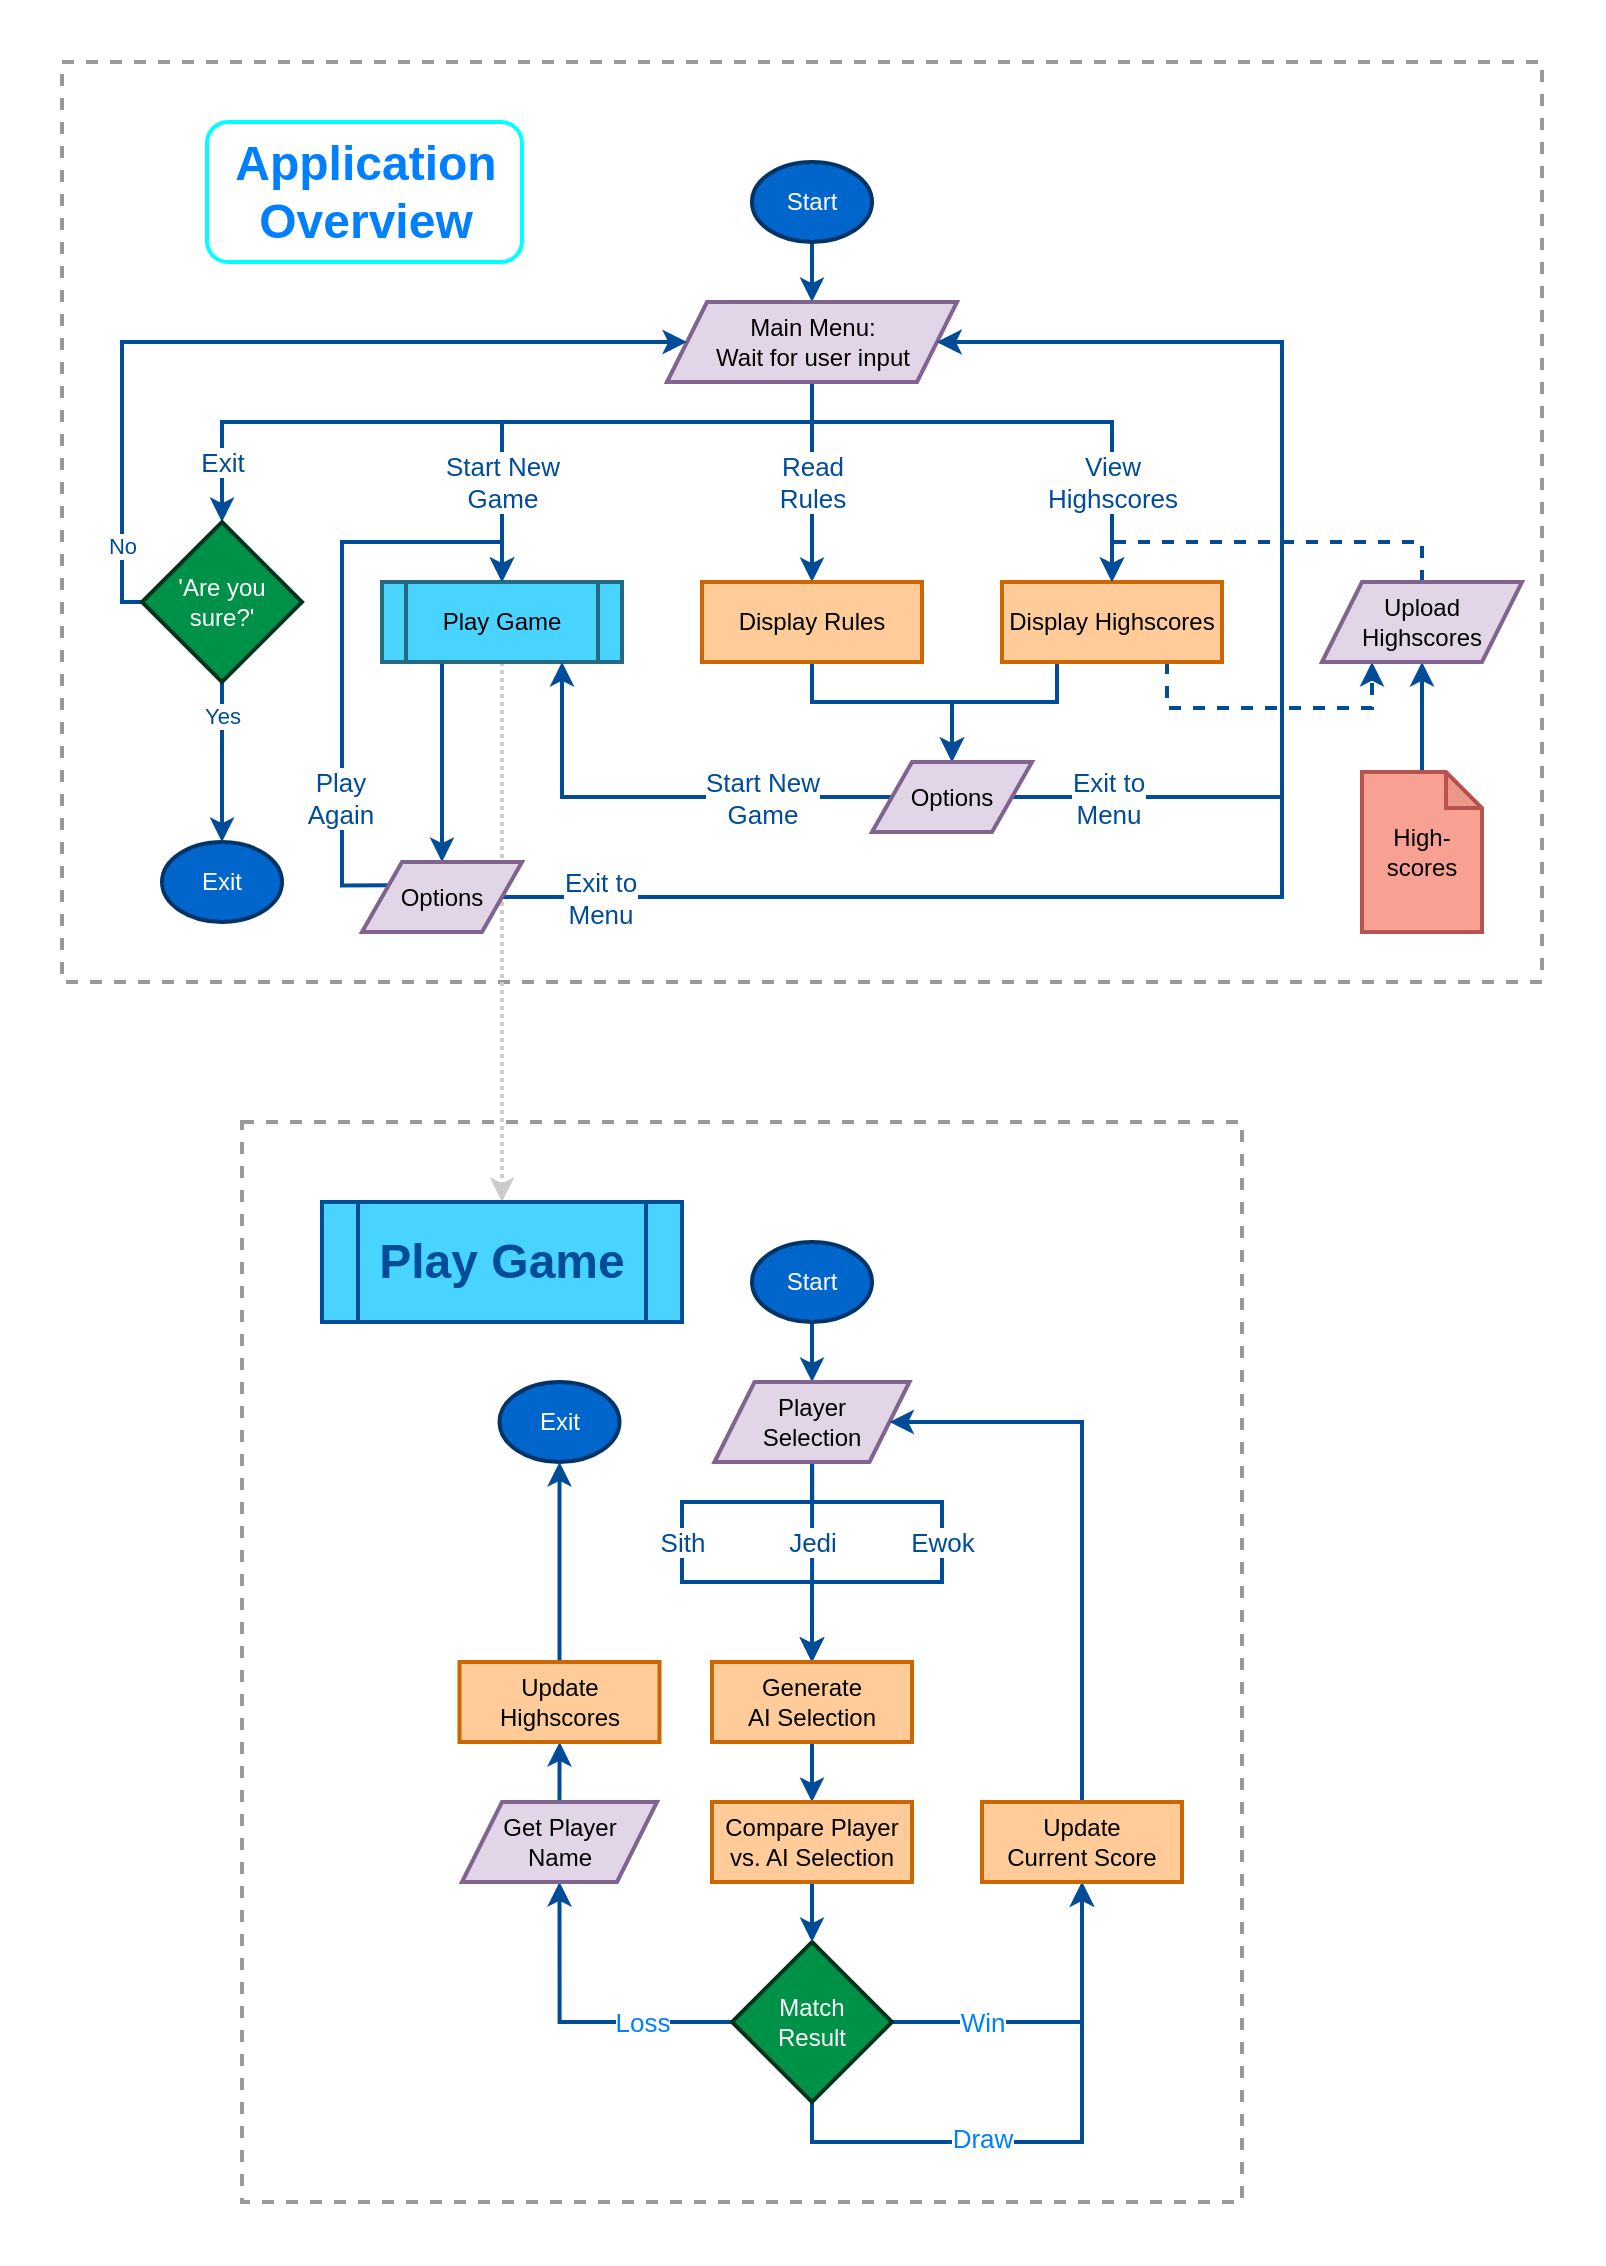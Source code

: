 <mxfile version="13.7.5" type="device"><diagram id="C5RBs43oDa-KdzZeNtuy" name="Page-1"><mxGraphModel dx="868" dy="450" grid="1" gridSize="10" guides="1" tooltips="1" connect="1" arrows="1" fold="1" page="1" pageScale="1" pageWidth="827" pageHeight="1169" math="0" shadow="0"><root><mxCell id="WIyWlLk6GJQsqaUBKTNV-0"/><mxCell id="WIyWlLk6GJQsqaUBKTNV-1" parent="WIyWlLk6GJQsqaUBKTNV-0"/><mxCell id="wg3n7d6LSkQvBUJlYwcq-94" value="" style="rounded=0;whiteSpace=wrap;html=1;shadow=0;glass=0;dashed=1;sketch=0;strokeWidth=2;fillColor=none;fontColor=#007FFF;strokeColor=#FFFFFF;" parent="WIyWlLk6GJQsqaUBKTNV-1" vertex="1"><mxGeometry x="30" y="10" width="800" height="1130" as="geometry"/></mxCell><mxCell id="wg3n7d6LSkQvBUJlYwcq-93" value="" style="rounded=0;whiteSpace=wrap;html=1;shadow=0;glass=0;sketch=0;strokeWidth=2;fontColor=#007FFF;fillColor=none;dashed=1;strokeColor=#999999;" parent="WIyWlLk6GJQsqaUBKTNV-1" vertex="1"><mxGeometry x="150" y="570" width="500" height="540" as="geometry"/></mxCell><mxCell id="wg3n7d6LSkQvBUJlYwcq-92" value="" style="rounded=0;whiteSpace=wrap;html=1;shadow=0;glass=0;sketch=0;strokeWidth=2;fontColor=#007FFF;fillColor=none;dashed=1;strokeColor=#999999;" parent="WIyWlLk6GJQsqaUBKTNV-1" vertex="1"><mxGeometry x="60" y="40" width="740" height="460" as="geometry"/></mxCell><mxCell id="wg3n7d6LSkQvBUJlYwcq-39" value="" style="edgeStyle=orthogonalEdgeStyle;rounded=0;orthogonalLoop=1;jettySize=auto;html=1;strokeColor=#004C99;strokeWidth=2;" parent="WIyWlLk6GJQsqaUBKTNV-1" source="iBcZnTQqwxWl-fgSPhwl-35" target="wg3n7d6LSkQvBUJlYwcq-1" edge="1"><mxGeometry relative="1" as="geometry"/></mxCell><mxCell id="iBcZnTQqwxWl-fgSPhwl-35" value="&lt;span&gt;Start&lt;/span&gt;" style="ellipse;whiteSpace=wrap;html=1;rounded=0;strokeColor=#003366;strokeWidth=2;fontColor=#FFFFFF;fillColor=#0066CC;" parent="WIyWlLk6GJQsqaUBKTNV-1" vertex="1"><mxGeometry x="405" y="90" width="60" height="40" as="geometry"/></mxCell><mxCell id="iBcZnTQqwxWl-fgSPhwl-37" value="&lt;span&gt;Exit&lt;/span&gt;" style="ellipse;whiteSpace=wrap;html=1;rounded=0;strokeColor=#003366;strokeWidth=2;fontColor=#FFFFFF;fillColor=#0066CC;" parent="WIyWlLk6GJQsqaUBKTNV-1" vertex="1"><mxGeometry x="110" y="430" width="60" height="40" as="geometry"/></mxCell><mxCell id="wg3n7d6LSkQvBUJlYwcq-6" value="&lt;font style=&quot;font-size: 13px&quot;&gt;Read&lt;br&gt;Rules&lt;/font&gt;" style="edgeStyle=orthogonalEdgeStyle;rounded=0;orthogonalLoop=1;jettySize=auto;html=1;strokeColor=#004C99;fontColor=#004C99;strokeWidth=2;entryX=0.5;entryY=0;entryDx=0;entryDy=0;" parent="WIyWlLk6GJQsqaUBKTNV-1" source="wg3n7d6LSkQvBUJlYwcq-1" target="wg3n7d6LSkQvBUJlYwcq-28" edge="1"><mxGeometry relative="1" as="geometry"><mxPoint x="435" y="270" as="targetPoint"/><Array as="points"/><mxPoint as="offset"/></mxGeometry></mxCell><mxCell id="wg3n7d6LSkQvBUJlYwcq-8" value="&lt;font style=&quot;font-size: 13px&quot;&gt;Start New&lt;br&gt;Game&lt;/font&gt;" style="edgeStyle=orthogonalEdgeStyle;rounded=0;orthogonalLoop=1;jettySize=auto;html=1;strokeColor=#004C99;fontColor=#004C99;strokeWidth=2;" parent="WIyWlLk6GJQsqaUBKTNV-1" source="wg3n7d6LSkQvBUJlYwcq-1" target="wg3n7d6LSkQvBUJlYwcq-3" edge="1"><mxGeometry x="0.608" relative="1" as="geometry"><Array as="points"><mxPoint x="435" y="220"/><mxPoint x="280" y="220"/></Array><mxPoint as="offset"/></mxGeometry></mxCell><mxCell id="wg3n7d6LSkQvBUJlYwcq-11" value="&lt;span style=&quot;font-size: 13px&quot;&gt;View&lt;br&gt;Highscores&lt;/span&gt;" style="edgeStyle=orthogonalEdgeStyle;rounded=0;orthogonalLoop=1;jettySize=auto;html=1;exitX=0.5;exitY=1;exitDx=0;exitDy=0;entryX=0.5;entryY=0;entryDx=0;entryDy=0;strokeColor=#004C99;fontColor=#004C99;strokeWidth=2;" parent="WIyWlLk6GJQsqaUBKTNV-1" source="wg3n7d6LSkQvBUJlYwcq-1" target="wg3n7d6LSkQvBUJlYwcq-9" edge="1"><mxGeometry x="0.6" relative="1" as="geometry"><Array as="points"><mxPoint x="435" y="220"/><mxPoint x="585" y="220"/></Array><mxPoint as="offset"/></mxGeometry></mxCell><mxCell id="wg3n7d6LSkQvBUJlYwcq-15" value="&lt;font style=&quot;font-size: 13px&quot;&gt;Exit&lt;/font&gt;" style="edgeStyle=orthogonalEdgeStyle;rounded=0;orthogonalLoop=1;jettySize=auto;html=1;exitX=0.5;exitY=1;exitDx=0;exitDy=0;strokeColor=#004C99;fontColor=#004C99;entryX=0.5;entryY=0;entryDx=0;entryDy=0;strokeWidth=2;" parent="WIyWlLk6GJQsqaUBKTNV-1" source="wg3n7d6LSkQvBUJlYwcq-1" target="wg3n7d6LSkQvBUJlYwcq-16" edge="1"><mxGeometry x="0.836" relative="1" as="geometry"><mxPoint x="135" y="260" as="targetPoint"/><Array as="points"><mxPoint x="435" y="220"/><mxPoint x="140" y="220"/></Array><mxPoint as="offset"/></mxGeometry></mxCell><mxCell id="wg3n7d6LSkQvBUJlYwcq-1" value="Main Menu:&lt;br&gt;Wait for user input" style="shape=parallelogram;perimeter=parallelogramPerimeter;whiteSpace=wrap;html=1;fixedSize=1;fillColor=#e1d5e7;strokeWidth=2;strokeColor=#81638F;" parent="WIyWlLk6GJQsqaUBKTNV-1" vertex="1"><mxGeometry x="362.5" y="160" width="145" height="40" as="geometry"/></mxCell><mxCell id="wg3n7d6LSkQvBUJlYwcq-32" style="edgeStyle=orthogonalEdgeStyle;rounded=0;orthogonalLoop=1;jettySize=auto;html=1;exitX=0.25;exitY=1;exitDx=0;exitDy=0;entryX=0.5;entryY=0;entryDx=0;entryDy=0;strokeColor=#004C99;strokeWidth=2;" parent="WIyWlLk6GJQsqaUBKTNV-1" source="wg3n7d6LSkQvBUJlYwcq-3" target="wg3n7d6LSkQvBUJlYwcq-31" edge="1"><mxGeometry relative="1" as="geometry"/></mxCell><mxCell id="wg3n7d6LSkQvBUJlYwcq-91" style="edgeStyle=orthogonalEdgeStyle;rounded=0;orthogonalLoop=1;jettySize=auto;html=1;exitX=0.5;exitY=1;exitDx=0;exitDy=0;entryX=0.5;entryY=0;entryDx=0;entryDy=0;strokeWidth=2;fontColor=#007FFF;strokeColor=#CCCCCC;dashed=1;dashPattern=1 1;" parent="WIyWlLk6GJQsqaUBKTNV-1" source="wg3n7d6LSkQvBUJlYwcq-3" target="wg3n7d6LSkQvBUJlYwcq-90" edge="1"><mxGeometry relative="1" as="geometry"/></mxCell><mxCell id="wg3n7d6LSkQvBUJlYwcq-3" value="Play Game" style="shape=process;whiteSpace=wrap;html=1;backgroundOutline=1;strokeColor=#246A80;fillColor=#48D4FF;strokeWidth=2;" parent="WIyWlLk6GJQsqaUBKTNV-1" vertex="1"><mxGeometry x="220" y="300" width="120" height="40" as="geometry"/></mxCell><mxCell id="wg3n7d6LSkQvBUJlYwcq-23" value="" style="edgeStyle=orthogonalEdgeStyle;rounded=0;orthogonalLoop=1;jettySize=auto;html=1;strokeColor=#004C99;strokeWidth=2;" parent="WIyWlLk6GJQsqaUBKTNV-1" target="wg3n7d6LSkQvBUJlYwcq-22" edge="1"><mxGeometry relative="1" as="geometry"><mxPoint x="435" y="340" as="sourcePoint"/><Array as="points"><mxPoint x="435" y="360"/><mxPoint x="505" y="360"/></Array></mxGeometry></mxCell><mxCell id="wg3n7d6LSkQvBUJlYwcq-25" style="edgeStyle=orthogonalEdgeStyle;rounded=0;orthogonalLoop=1;jettySize=auto;html=1;exitX=0.25;exitY=1;exitDx=0;exitDy=0;entryX=0.5;entryY=0;entryDx=0;entryDy=0;strokeColor=#004C99;strokeWidth=2;" parent="WIyWlLk6GJQsqaUBKTNV-1" source="wg3n7d6LSkQvBUJlYwcq-9" target="wg3n7d6LSkQvBUJlYwcq-22" edge="1"><mxGeometry relative="1" as="geometry"><Array as="points"><mxPoint x="558" y="360"/><mxPoint x="505" y="360"/></Array></mxGeometry></mxCell><mxCell id="ur_-PqRnc1m1ZrP4ytVx-7" style="edgeStyle=orthogonalEdgeStyle;rounded=0;orthogonalLoop=1;jettySize=auto;html=1;exitX=0.75;exitY=1;exitDx=0;exitDy=0;strokeColor=#004C99;strokeWidth=2;fontColor=#004C99;dashed=1;entryX=0.25;entryY=1;entryDx=0;entryDy=0;" edge="1" parent="WIyWlLk6GJQsqaUBKTNV-1" source="wg3n7d6LSkQvBUJlYwcq-9" target="ur_-PqRnc1m1ZrP4ytVx-6"><mxGeometry relative="1" as="geometry"><mxPoint x="670" y="360" as="targetPoint"/><Array as="points"><mxPoint x="613" y="363"/><mxPoint x="715" y="363"/></Array></mxGeometry></mxCell><mxCell id="wg3n7d6LSkQvBUJlYwcq-9" value="Display Highscores" style="rounded=0;whiteSpace=wrap;html=1;fillColor=#ffcc99;strokeColor=#CC6600;strokeWidth=2;" parent="WIyWlLk6GJQsqaUBKTNV-1" vertex="1"><mxGeometry x="530" y="300" width="110" height="40" as="geometry"/></mxCell><mxCell id="wg3n7d6LSkQvBUJlYwcq-17" value="No" style="edgeStyle=orthogonalEdgeStyle;rounded=0;orthogonalLoop=1;jettySize=auto;html=1;exitX=0;exitY=0.5;exitDx=0;exitDy=0;strokeColor=#004C99;fontColor=#004C99;strokeWidth=2;entryX=0;entryY=0.5;entryDx=0;entryDy=0;" parent="WIyWlLk6GJQsqaUBKTNV-1" source="wg3n7d6LSkQvBUJlYwcq-16" target="wg3n7d6LSkQvBUJlYwcq-1" edge="1"><mxGeometry x="-0.819" relative="1" as="geometry"><mxPoint x="320" y="184" as="targetPoint"/><Array as="points"><mxPoint x="90" y="310"/><mxPoint x="90" y="180"/></Array><mxPoint as="offset"/></mxGeometry></mxCell><mxCell id="wg3n7d6LSkQvBUJlYwcq-18" value="Yes" style="edgeStyle=orthogonalEdgeStyle;rounded=0;orthogonalLoop=1;jettySize=auto;html=1;exitX=0.5;exitY=1;exitDx=0;exitDy=0;entryX=0.5;entryY=0;entryDx=0;entryDy=0;strokeColor=#004C99;fontColor=#004C99;strokeWidth=2;" parent="WIyWlLk6GJQsqaUBKTNV-1" source="wg3n7d6LSkQvBUJlYwcq-16" target="iBcZnTQqwxWl-fgSPhwl-37" edge="1"><mxGeometry x="-0.571" relative="1" as="geometry"><mxPoint as="offset"/></mxGeometry></mxCell><mxCell id="wg3n7d6LSkQvBUJlYwcq-16" value="'Are you &lt;br&gt;sure?'" style="rhombus;whiteSpace=wrap;html=1;rounded=0;shadow=0;strokeWidth=2;glass=0;fillColor=#009149;strokeColor=#00331A;fontColor=#FFFFFF;" parent="WIyWlLk6GJQsqaUBKTNV-1" vertex="1"><mxGeometry x="100" y="270" width="80" height="80" as="geometry"/></mxCell><mxCell id="wg3n7d6LSkQvBUJlYwcq-24" value="&lt;span style=&quot;color: rgb(0 , 76 , 153) ; font-family: &amp;#34;helvetica&amp;#34; ; font-size: 13px ; font-style: normal ; font-weight: 400 ; letter-spacing: normal ; text-align: center ; text-indent: 0px ; text-transform: none ; word-spacing: 0px ; background-color: rgb(255 , 255 , 255) ; display: inline ; float: none&quot;&gt;Start New&lt;/span&gt;&lt;br style=&quot;color: rgb(0 , 76 , 153) ; font-family: &amp;#34;helvetica&amp;#34; ; font-size: 13px ; font-style: normal ; font-weight: 400 ; letter-spacing: normal ; text-align: center ; text-indent: 0px ; text-transform: none ; word-spacing: 0px ; background-color: rgb(255 , 255 , 255)&quot;&gt;&lt;span style=&quot;color: rgb(0 , 76 , 153) ; font-family: &amp;#34;helvetica&amp;#34; ; font-size: 13px ; font-style: normal ; font-weight: 400 ; letter-spacing: normal ; text-align: center ; text-indent: 0px ; text-transform: none ; word-spacing: 0px ; background-color: rgb(255 , 255 , 255) ; display: inline ; float: none&quot;&gt;Game&lt;/span&gt;" style="edgeStyle=orthogonalEdgeStyle;rounded=0;orthogonalLoop=1;jettySize=auto;html=1;strokeColor=#004C99;strokeWidth=2;entryX=0.75;entryY=1;entryDx=0;entryDy=0;" parent="WIyWlLk6GJQsqaUBKTNV-1" source="wg3n7d6LSkQvBUJlYwcq-22" target="wg3n7d6LSkQvBUJlYwcq-3" edge="1"><mxGeometry x="-0.441" relative="1" as="geometry"><mxPoint x="250" y="360" as="targetPoint"/><mxPoint as="offset"/></mxGeometry></mxCell><mxCell id="wg3n7d6LSkQvBUJlYwcq-26" value="" style="edgeStyle=orthogonalEdgeStyle;rounded=0;orthogonalLoop=1;jettySize=auto;html=1;exitX=1;exitY=0.5;exitDx=0;exitDy=0;entryX=1;entryY=0.5;entryDx=0;entryDy=0;strokeColor=#004C99;strokeWidth=2;" parent="WIyWlLk6GJQsqaUBKTNV-1" source="wg3n7d6LSkQvBUJlYwcq-22" target="wg3n7d6LSkQvBUJlYwcq-1" edge="1"><mxGeometry x="-0.714" relative="1" as="geometry"><Array as="points"><mxPoint x="670" y="408"/><mxPoint x="670" y="180"/></Array><mxPoint as="offset"/></mxGeometry></mxCell><mxCell id="wg3n7d6LSkQvBUJlYwcq-27" value="&lt;font style=&quot;font-size: 13px&quot;&gt;Exit to&lt;br&gt;Menu&lt;/font&gt;" style="edgeLabel;html=1;align=center;verticalAlign=middle;resizable=0;points=[];fontColor=#004C99;" parent="wg3n7d6LSkQvBUJlYwcq-26" vertex="1" connectable="0"><mxGeometry x="-0.529" y="2" relative="1" as="geometry"><mxPoint x="-78" y="2" as="offset"/></mxGeometry></mxCell><mxCell id="wg3n7d6LSkQvBUJlYwcq-22" value="Options" style="shape=parallelogram;perimeter=parallelogramPerimeter;whiteSpace=wrap;html=1;fixedSize=1;fillColor=#e1d5e7;strokeWidth=2;strokeColor=#81638F;" parent="WIyWlLk6GJQsqaUBKTNV-1" vertex="1"><mxGeometry x="465" y="390" width="80" height="35" as="geometry"/></mxCell><mxCell id="wg3n7d6LSkQvBUJlYwcq-28" value="Display Rules" style="rounded=0;whiteSpace=wrap;html=1;fillColor=#ffcc99;strokeColor=#CC6600;strokeWidth=2;" parent="WIyWlLk6GJQsqaUBKTNV-1" vertex="1"><mxGeometry x="380" y="300" width="110" height="40" as="geometry"/></mxCell><mxCell id="wg3n7d6LSkQvBUJlYwcq-33" style="edgeStyle=orthogonalEdgeStyle;rounded=0;orthogonalLoop=1;jettySize=auto;html=1;exitX=0;exitY=0.25;exitDx=0;exitDy=0;strokeColor=#004C99;strokeWidth=2;entryX=0.5;entryY=0;entryDx=0;entryDy=0;" parent="WIyWlLk6GJQsqaUBKTNV-1" source="wg3n7d6LSkQvBUJlYwcq-31" target="wg3n7d6LSkQvBUJlYwcq-3" edge="1"><mxGeometry relative="1" as="geometry"><mxPoint x="200" y="270" as="targetPoint"/><Array as="points"><mxPoint x="200" y="452"/><mxPoint x="200" y="280"/><mxPoint x="280" y="280"/></Array></mxGeometry></mxCell><mxCell id="wg3n7d6LSkQvBUJlYwcq-34" value="&lt;font style=&quot;font-size: 13px&quot;&gt;Play&lt;br&gt;Again&lt;/font&gt;" style="edgeLabel;html=1;align=center;verticalAlign=middle;resizable=0;points=[];fontColor=#004C99;" parent="wg3n7d6LSkQvBUJlYwcq-33" vertex="1" connectable="0"><mxGeometry x="-0.223" y="1" relative="1" as="geometry"><mxPoint y="47.47" as="offset"/></mxGeometry></mxCell><mxCell id="wg3n7d6LSkQvBUJlYwcq-35" style="edgeStyle=orthogonalEdgeStyle;rounded=0;orthogonalLoop=1;jettySize=auto;html=1;exitX=1;exitY=0.5;exitDx=0;exitDy=0;entryX=1;entryY=0.5;entryDx=0;entryDy=0;strokeColor=#004C99;strokeWidth=2;" parent="WIyWlLk6GJQsqaUBKTNV-1" source="wg3n7d6LSkQvBUJlYwcq-31" target="wg3n7d6LSkQvBUJlYwcq-1" edge="1"><mxGeometry relative="1" as="geometry"><Array as="points"><mxPoint x="670" y="458"/><mxPoint x="670" y="180"/></Array></mxGeometry></mxCell><mxCell id="wg3n7d6LSkQvBUJlYwcq-36" value="&lt;span style=&quot;font-size: 13px&quot;&gt;Exit to&lt;/span&gt;&lt;br style=&quot;font-size: 13px&quot;&gt;&lt;span style=&quot;font-size: 13px&quot;&gt;Menu&lt;/span&gt;" style="edgeLabel;html=1;align=center;verticalAlign=middle;resizable=0;points=[];fontColor=#004C99;" parent="wg3n7d6LSkQvBUJlYwcq-35" vertex="1" connectable="0"><mxGeometry x="-0.828" relative="1" as="geometry"><mxPoint x="-23" as="offset"/></mxGeometry></mxCell><mxCell id="wg3n7d6LSkQvBUJlYwcq-31" value="Options" style="shape=parallelogram;perimeter=parallelogramPerimeter;whiteSpace=wrap;html=1;fixedSize=1;fillColor=#e1d5e7;strokeWidth=2;strokeColor=#81638F;" parent="WIyWlLk6GJQsqaUBKTNV-1" vertex="1"><mxGeometry x="210" y="440" width="80" height="35" as="geometry"/></mxCell><mxCell id="wg3n7d6LSkQvBUJlYwcq-40" value="&lt;font size=&quot;1&quot;&gt;&lt;b style=&quot;font-size: 24px&quot;&gt;Application Overview&lt;/b&gt;&lt;/font&gt;" style="text;html=1;fillColor=none;align=center;verticalAlign=middle;whiteSpace=wrap;rounded=1;strokeWidth=2;fontColor=#007FFF;glass=0;shadow=0;sketch=0;strokeColor=#00FFFF;" parent="WIyWlLk6GJQsqaUBKTNV-1" vertex="1"><mxGeometry x="132.5" y="70" width="157.5" height="70" as="geometry"/></mxCell><mxCell id="wg3n7d6LSkQvBUJlYwcq-41" value="" style="edgeStyle=orthogonalEdgeStyle;rounded=0;orthogonalLoop=1;jettySize=auto;html=1;strokeColor=#004C99;strokeWidth=2;" parent="WIyWlLk6GJQsqaUBKTNV-1" source="wg3n7d6LSkQvBUJlYwcq-42" target="wg3n7d6LSkQvBUJlYwcq-48" edge="1"><mxGeometry relative="1" as="geometry"/></mxCell><mxCell id="wg3n7d6LSkQvBUJlYwcq-42" value="&lt;span&gt;Start&lt;/span&gt;" style="ellipse;whiteSpace=wrap;html=1;rounded=0;strokeColor=#003366;strokeWidth=2;fontColor=#FFFFFF;fillColor=#0066CC;" parent="WIyWlLk6GJQsqaUBKTNV-1" vertex="1"><mxGeometry x="405" y="630" width="60" height="40" as="geometry"/></mxCell><mxCell id="wg3n7d6LSkQvBUJlYwcq-43" value="&lt;span&gt;Exit&lt;/span&gt;" style="ellipse;whiteSpace=wrap;html=1;rounded=0;strokeColor=#003366;strokeWidth=2;fontColor=#FFFFFF;fillColor=#0066CC;" parent="WIyWlLk6GJQsqaUBKTNV-1" vertex="1"><mxGeometry x="278.75" y="700" width="60" height="40" as="geometry"/></mxCell><mxCell id="wg3n7d6LSkQvBUJlYwcq-44" value="&lt;span style=&quot;font-size: 13px&quot;&gt;Jedi&lt;/span&gt;" style="edgeStyle=orthogonalEdgeStyle;rounded=0;orthogonalLoop=1;jettySize=auto;html=1;strokeColor=#004C99;fontColor=#004C99;strokeWidth=2;entryX=0.5;entryY=0;entryDx=0;entryDy=0;" parent="WIyWlLk6GJQsqaUBKTNV-1" source="wg3n7d6LSkQvBUJlYwcq-48" target="wg3n7d6LSkQvBUJlYwcq-61" edge="1"><mxGeometry x="0.001" y="-10" relative="1" as="geometry"><mxPoint x="435" y="810" as="targetPoint"/><Array as="points"/><mxPoint x="10" y="-10" as="offset"/></mxGeometry></mxCell><mxCell id="wg3n7d6LSkQvBUJlYwcq-45" value="&lt;span style=&quot;font-size: 13px&quot;&gt;Sith&lt;/span&gt;" style="edgeStyle=orthogonalEdgeStyle;rounded=0;orthogonalLoop=1;jettySize=auto;html=1;strokeColor=#004C99;fontColor=#004C99;strokeWidth=2;entryX=0.5;entryY=0;entryDx=0;entryDy=0;" parent="WIyWlLk6GJQsqaUBKTNV-1" source="wg3n7d6LSkQvBUJlYwcq-48" target="wg3n7d6LSkQvBUJlYwcq-61" edge="1"><mxGeometry x="-0.086" relative="1" as="geometry"><Array as="points"><mxPoint x="435" y="760"/><mxPoint x="370" y="760"/><mxPoint x="370" y="800"/><mxPoint x="435" y="800"/></Array><mxPoint as="offset"/><mxPoint x="280" y="840" as="targetPoint"/></mxGeometry></mxCell><mxCell id="wg3n7d6LSkQvBUJlYwcq-46" value="&lt;span style=&quot;font-size: 13px&quot;&gt;Ewok&lt;/span&gt;" style="edgeStyle=orthogonalEdgeStyle;rounded=0;orthogonalLoop=1;jettySize=auto;html=1;exitX=0.5;exitY=1;exitDx=0;exitDy=0;entryX=0.5;entryY=0;entryDx=0;entryDy=0;strokeColor=#004C99;fontColor=#004C99;strokeWidth=2;" parent="WIyWlLk6GJQsqaUBKTNV-1" source="wg3n7d6LSkQvBUJlYwcq-48" target="wg3n7d6LSkQvBUJlYwcq-61" edge="1"><mxGeometry x="-0.087" relative="1" as="geometry"><Array as="points"><mxPoint x="435" y="760"/><mxPoint x="500" y="760"/><mxPoint x="500" y="800"/><mxPoint x="435" y="800"/></Array><mxPoint as="offset"/><mxPoint x="585" y="840" as="targetPoint"/></mxGeometry></mxCell><mxCell id="wg3n7d6LSkQvBUJlYwcq-48" value="Player&lt;br&gt;Selection" style="shape=parallelogram;perimeter=parallelogramPerimeter;whiteSpace=wrap;html=1;fixedSize=1;fillColor=#e1d5e7;strokeWidth=2;strokeColor=#81638F;" parent="WIyWlLk6GJQsqaUBKTNV-1" vertex="1"><mxGeometry x="386.25" y="700" width="97.5" height="40" as="geometry"/></mxCell><mxCell id="wg3n7d6LSkQvBUJlYwcq-73" value="" style="edgeStyle=orthogonalEdgeStyle;rounded=0;orthogonalLoop=1;jettySize=auto;html=1;strokeColor=#004C99;strokeWidth=2;fontColor=#007FFF;" parent="WIyWlLk6GJQsqaUBKTNV-1" source="wg3n7d6LSkQvBUJlYwcq-61" target="wg3n7d6LSkQvBUJlYwcq-72" edge="1"><mxGeometry relative="1" as="geometry"/></mxCell><mxCell id="wg3n7d6LSkQvBUJlYwcq-61" value="Generate&lt;br&gt;AI Selection" style="rounded=0;whiteSpace=wrap;html=1;fillColor=#ffcc99;strokeColor=#CC6600;strokeWidth=2;" parent="WIyWlLk6GJQsqaUBKTNV-1" vertex="1"><mxGeometry x="385" y="840" width="100" height="40" as="geometry"/></mxCell><mxCell id="wg3n7d6LSkQvBUJlYwcq-75" value="&lt;font style=&quot;font-size: 13px&quot;&gt;Win&lt;br&gt;&lt;/font&gt;" style="edgeStyle=orthogonalEdgeStyle;rounded=0;orthogonalLoop=1;jettySize=auto;html=1;exitX=1;exitY=0.5;exitDx=0;exitDy=0;strokeColor=#004C99;strokeWidth=2;fontColor=#007FFF;entryX=0.5;entryY=1;entryDx=0;entryDy=0;" parent="WIyWlLk6GJQsqaUBKTNV-1" source="wg3n7d6LSkQvBUJlYwcq-70" target="wg3n7d6LSkQvBUJlYwcq-76" edge="1"><mxGeometry x="-0.455" relative="1" as="geometry"><mxPoint x="580" y="720" as="targetPoint"/><Array as="points"><mxPoint x="570" y="1020"/></Array><mxPoint as="offset"/></mxGeometry></mxCell><mxCell id="wg3n7d6LSkQvBUJlYwcq-79" style="edgeStyle=orthogonalEdgeStyle;rounded=0;orthogonalLoop=1;jettySize=auto;html=1;exitX=0;exitY=0.5;exitDx=0;exitDy=0;strokeColor=#004C99;strokeWidth=2;fontColor=#007FFF;entryX=0.5;entryY=1;entryDx=0;entryDy=0;" parent="WIyWlLk6GJQsqaUBKTNV-1" source="wg3n7d6LSkQvBUJlYwcq-70" target="wg3n7d6LSkQvBUJlYwcq-86" edge="1"><mxGeometry relative="1" as="geometry"><mxPoint x="310" y="950" as="targetPoint"/></mxGeometry></mxCell><mxCell id="wg3n7d6LSkQvBUJlYwcq-80" value="&lt;font style=&quot;font-size: 13px&quot;&gt;Loss&lt;/font&gt;" style="edgeLabel;html=1;align=center;verticalAlign=middle;resizable=0;points=[];fontColor=#007FFF;" parent="wg3n7d6LSkQvBUJlYwcq-79" vertex="1" connectable="0"><mxGeometry x="-0.29" relative="1" as="geometry"><mxPoint x="10" as="offset"/></mxGeometry></mxCell><mxCell id="wg3n7d6LSkQvBUJlYwcq-82" style="edgeStyle=orthogonalEdgeStyle;rounded=0;orthogonalLoop=1;jettySize=auto;html=1;exitX=0.5;exitY=1;exitDx=0;exitDy=0;strokeColor=#004C99;strokeWidth=2;fontColor=#007FFF;entryX=0.5;entryY=1;entryDx=0;entryDy=0;" parent="WIyWlLk6GJQsqaUBKTNV-1" source="wg3n7d6LSkQvBUJlYwcq-70" target="wg3n7d6LSkQvBUJlYwcq-76" edge="1"><mxGeometry relative="1" as="geometry"><mxPoint x="435" y="1100" as="targetPoint"/></mxGeometry></mxCell><mxCell id="wg3n7d6LSkQvBUJlYwcq-85" value="&lt;span style=&quot;font-size: 13px&quot;&gt;Draw&lt;/span&gt;" style="edgeLabel;html=1;align=center;verticalAlign=middle;resizable=0;points=[];fontColor=#007FFF;" parent="wg3n7d6LSkQvBUJlYwcq-82" vertex="1" connectable="0"><mxGeometry x="-0.642" y="2" relative="1" as="geometry"><mxPoint x="54" as="offset"/></mxGeometry></mxCell><mxCell id="wg3n7d6LSkQvBUJlYwcq-70" value="Match&lt;br&gt;Result" style="rhombus;whiteSpace=wrap;html=1;rounded=0;shadow=0;strokeWidth=2;glass=0;fillColor=#009149;strokeColor=#00331A;fontColor=#FFFFFF;" parent="WIyWlLk6GJQsqaUBKTNV-1" vertex="1"><mxGeometry x="395" y="980" width="80" height="80" as="geometry"/></mxCell><mxCell id="wg3n7d6LSkQvBUJlYwcq-74" value="" style="edgeStyle=orthogonalEdgeStyle;rounded=0;orthogonalLoop=1;jettySize=auto;html=1;strokeColor=#004C99;strokeWidth=2;fontColor=#007FFF;" parent="WIyWlLk6GJQsqaUBKTNV-1" source="wg3n7d6LSkQvBUJlYwcq-72" target="wg3n7d6LSkQvBUJlYwcq-70" edge="1"><mxGeometry relative="1" as="geometry"/></mxCell><mxCell id="wg3n7d6LSkQvBUJlYwcq-72" value="Compare Player vs. AI Selection" style="rounded=0;whiteSpace=wrap;html=1;fillColor=#ffcc99;strokeColor=#CC6600;strokeWidth=2;" parent="WIyWlLk6GJQsqaUBKTNV-1" vertex="1"><mxGeometry x="385" y="910" width="100" height="40" as="geometry"/></mxCell><mxCell id="wg3n7d6LSkQvBUJlYwcq-78" style="edgeStyle=orthogonalEdgeStyle;rounded=0;orthogonalLoop=1;jettySize=auto;html=1;exitX=0.5;exitY=0;exitDx=0;exitDy=0;entryX=1;entryY=0.5;entryDx=0;entryDy=0;strokeColor=#004C99;strokeWidth=2;fontColor=#007FFF;" parent="WIyWlLk6GJQsqaUBKTNV-1" source="wg3n7d6LSkQvBUJlYwcq-76" target="wg3n7d6LSkQvBUJlYwcq-48" edge="1"><mxGeometry relative="1" as="geometry"><Array as="points"><mxPoint x="570" y="720"/></Array></mxGeometry></mxCell><mxCell id="wg3n7d6LSkQvBUJlYwcq-76" value="Update&lt;br&gt;Current Score" style="rounded=0;whiteSpace=wrap;html=1;fillColor=#ffcc99;strokeColor=#CC6600;strokeWidth=2;" parent="WIyWlLk6GJQsqaUBKTNV-1" vertex="1"><mxGeometry x="520" y="910" width="100" height="40" as="geometry"/></mxCell><mxCell id="wg3n7d6LSkQvBUJlYwcq-88" value="" style="edgeStyle=orthogonalEdgeStyle;rounded=0;orthogonalLoop=1;jettySize=auto;html=1;strokeColor=#004C99;strokeWidth=2;fontColor=#007FFF;" parent="WIyWlLk6GJQsqaUBKTNV-1" source="wg3n7d6LSkQvBUJlYwcq-86" target="wg3n7d6LSkQvBUJlYwcq-87" edge="1"><mxGeometry relative="1" as="geometry"/></mxCell><mxCell id="wg3n7d6LSkQvBUJlYwcq-86" value="Get Player&lt;br&gt;Name" style="shape=parallelogram;perimeter=parallelogramPerimeter;whiteSpace=wrap;html=1;fixedSize=1;fillColor=#e1d5e7;strokeWidth=2;strokeColor=#81638F;" parent="WIyWlLk6GJQsqaUBKTNV-1" vertex="1"><mxGeometry x="260" y="910" width="97.5" height="40" as="geometry"/></mxCell><mxCell id="wg3n7d6LSkQvBUJlYwcq-89" value="" style="edgeStyle=orthogonalEdgeStyle;rounded=0;orthogonalLoop=1;jettySize=auto;html=1;strokeColor=#004C99;strokeWidth=2;fontColor=#007FFF;" parent="WIyWlLk6GJQsqaUBKTNV-1" source="wg3n7d6LSkQvBUJlYwcq-87" target="wg3n7d6LSkQvBUJlYwcq-43" edge="1"><mxGeometry relative="1" as="geometry"/></mxCell><mxCell id="wg3n7d6LSkQvBUJlYwcq-87" value="Update&lt;br&gt;Highscores" style="rounded=0;whiteSpace=wrap;html=1;fillColor=#ffcc99;strokeColor=#CC6600;strokeWidth=2;" parent="WIyWlLk6GJQsqaUBKTNV-1" vertex="1"><mxGeometry x="258.75" y="840" width="100" height="40" as="geometry"/></mxCell><mxCell id="wg3n7d6LSkQvBUJlYwcq-90" value="&lt;b style=&quot;font-size: 24px&quot;&gt;&lt;font color=&quot;#004c99&quot;&gt;Play Game&lt;/font&gt;&lt;/b&gt;" style="shape=process;whiteSpace=wrap;html=1;backgroundOutline=1;rounded=0;shadow=0;glass=0;sketch=0;strokeWidth=2;fillColor=#48D4FF;fontColor=#007FFF;strokeColor=#004C99;" parent="WIyWlLk6GJQsqaUBKTNV-1" vertex="1"><mxGeometry x="190" y="610" width="180" height="60" as="geometry"/></mxCell><mxCell id="ur_-PqRnc1m1ZrP4ytVx-8" value="" style="edgeStyle=orthogonalEdgeStyle;rounded=0;orthogonalLoop=1;jettySize=auto;html=1;strokeColor=#004C99;strokeWidth=2;fontColor=#004C99;" edge="1" parent="WIyWlLk6GJQsqaUBKTNV-1" source="ur_-PqRnc1m1ZrP4ytVx-4" target="ur_-PqRnc1m1ZrP4ytVx-6"><mxGeometry relative="1" as="geometry"/></mxCell><mxCell id="ur_-PqRnc1m1ZrP4ytVx-4" value="High-&lt;br&gt;scores" style="shape=note;whiteSpace=wrap;html=1;backgroundOutline=1;darkOpacity=0.05;rounded=0;strokeColor=#b85450;strokeWidth=2;size=18;fillColor=#F8A092;" vertex="1" parent="WIyWlLk6GJQsqaUBKTNV-1"><mxGeometry x="710" y="395" width="60" height="80" as="geometry"/></mxCell><mxCell id="ur_-PqRnc1m1ZrP4ytVx-9" style="edgeStyle=orthogonalEdgeStyle;rounded=0;orthogonalLoop=1;jettySize=auto;html=1;entryX=0.5;entryY=0;entryDx=0;entryDy=0;strokeColor=#004C99;strokeWidth=2;fontColor=#004C99;dashed=1;" edge="1" parent="WIyWlLk6GJQsqaUBKTNV-1" source="ur_-PqRnc1m1ZrP4ytVx-6" target="wg3n7d6LSkQvBUJlYwcq-9"><mxGeometry relative="1" as="geometry"><Array as="points"><mxPoint x="740" y="280"/><mxPoint x="585" y="280"/></Array></mxGeometry></mxCell><mxCell id="ur_-PqRnc1m1ZrP4ytVx-6" value="Upload Highscores" style="shape=parallelogram;perimeter=parallelogramPerimeter;whiteSpace=wrap;html=1;fixedSize=1;fillColor=#e1d5e7;strokeWidth=2;strokeColor=#81638F;" vertex="1" parent="WIyWlLk6GJQsqaUBKTNV-1"><mxGeometry x="690" y="300" width="100" height="40" as="geometry"/></mxCell></root></mxGraphModel></diagram></mxfile>